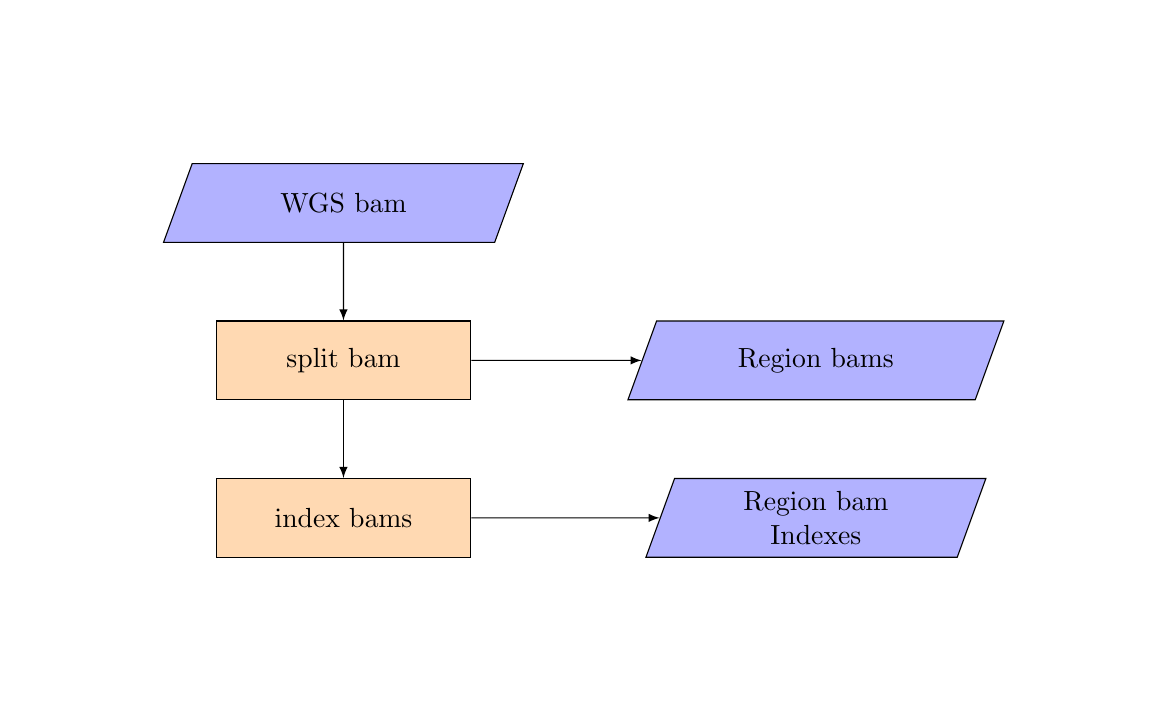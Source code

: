 \documentclass[class=minimal,border=2pt]{standalone}
\usepackage[utf8]{inputenc}
\usepackage{tikz}
\usepackage{adjustbox}
\usetikzlibrary{shapes.geometric, arrows, shadows, positioning, calc}
\pagenumbering{gobble}

\tikzset{multiple/.style = {double copy shadow={shadow xshift=1ex,shadow
         yshift=-1.5ex,draw=black!30},fill=white,draw=black,thick,minimum height = 1cm,minimum
           width=2cm},
         ordinary/.style = {rectangle,draw,thick,minimum height = 1cm,minimum width=2cm}}

\tikzstyle{startstop} = [rectangle, rounded corners, minimum width=3cm, minimum height=1cm,text centered, draw=black, fill=red!30]
\tikzstyle{io} = [trapezium, trapezium left angle=70, trapezium right angle=110, minimum width=3cm, minimum height=1cm, text centered, draw=black, fill=blue!30]
\tikzstyle{process} = [rectangle, minimum width=3cm, minimum height=1cm, text centered, text width=3cm, draw=black, fill=orange!30]
\tikzstyle{pprocess} = [multiple, minimum width=3cm, minimum height=1cm, text centered, text width=3cm, draw=black, fill=orange!30]

\tikzstyle{decision} = [diamond, minimum width=3cm, minimum height=1cm, text centered, draw=black, fill=green!30]
\tikzstyle{arrow} = [thick,->,>=stealth]

\begin{document}
\begin{adjustbox}{margin=2cm}

\begin{tikzpicture}[node distance=2cm]

\node (wgs_bam) [io] {WGS bam};

\node (split_bam) [process, below of=wgs_bam] {split bam};
\draw[-latex] (wgs_bam) -- coordinate (ab) (split_bam);

\node (region_bams) [io, right of=split_bam, xshift=4cm] {Region bams};
\draw[-latex] (split_bam) -- coordinate (ab) (region_bams);


\node (index_bams) [process, below of=split_bam] {index bams};
\draw[-latex] (split_bam) -- coordinate (ab) (index_bams);

\node (region_bams_index) [io, right of=index_bams, xshift=4cm, text width=3cm] {Region bam Indexes};
\draw[-latex] (index_bams) -- coordinate (ab) (region_bams_index);


\end{tikzpicture}

\end{adjustbox}
\end{document}